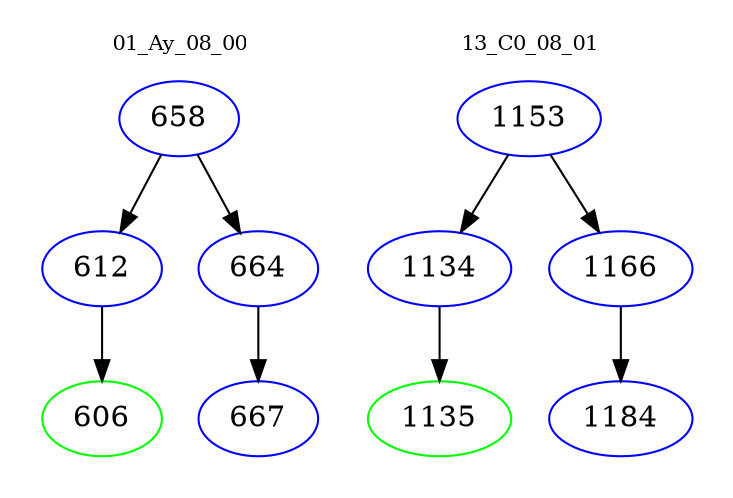 digraph{
subgraph cluster_0 {
color = white
label = "01_Ay_08_00";
fontsize=10;
T0_658 [label="658", color="blue"]
T0_658 -> T0_612 [color="black"]
T0_612 [label="612", color="blue"]
T0_612 -> T0_606 [color="black"]
T0_606 [label="606", color="green"]
T0_658 -> T0_664 [color="black"]
T0_664 [label="664", color="blue"]
T0_664 -> T0_667 [color="black"]
T0_667 [label="667", color="blue"]
}
subgraph cluster_1 {
color = white
label = "13_C0_08_01";
fontsize=10;
T1_1153 [label="1153", color="blue"]
T1_1153 -> T1_1134 [color="black"]
T1_1134 [label="1134", color="blue"]
T1_1134 -> T1_1135 [color="black"]
T1_1135 [label="1135", color="green"]
T1_1153 -> T1_1166 [color="black"]
T1_1166 [label="1166", color="blue"]
T1_1166 -> T1_1184 [color="black"]
T1_1184 [label="1184", color="blue"]
}
}
